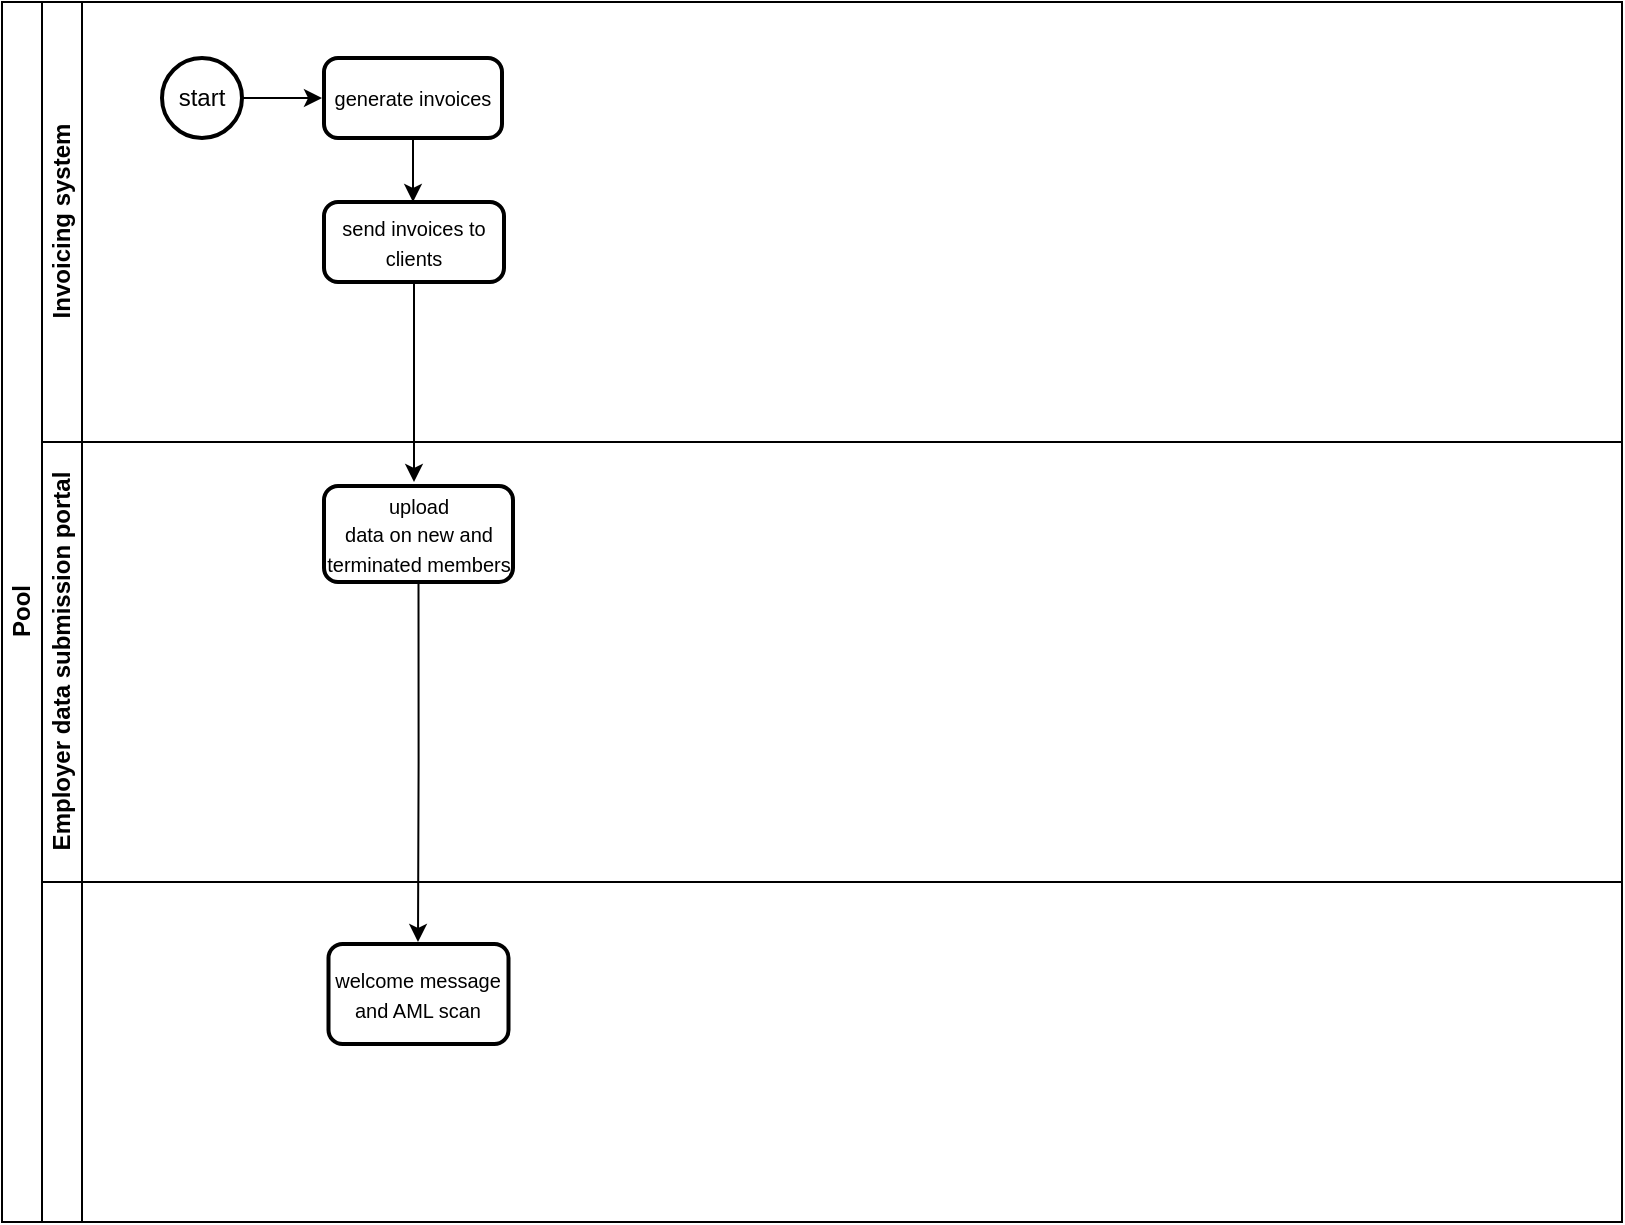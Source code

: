 <mxfile version="26.1.0">
  <diagram id="prtHgNgQTEPvFCAcTncT" name="Page-1">
    <mxGraphModel dx="1050" dy="557" grid="1" gridSize="10" guides="1" tooltips="1" connect="1" arrows="1" fold="1" page="1" pageScale="1" pageWidth="827" pageHeight="1169" math="0" shadow="0">
      <root>
        <mxCell id="0" />
        <mxCell id="1" parent="0" />
        <mxCell id="dNxyNK7c78bLwvsdeMH5-19" value="Pool" style="swimlane;html=1;childLayout=stackLayout;resizeParent=1;resizeParentMax=0;horizontal=0;startSize=20;horizontalStack=0;" parent="1" vertex="1">
          <mxGeometry x="120" y="120" width="810" height="610" as="geometry" />
        </mxCell>
        <mxCell id="dNxyNK7c78bLwvsdeMH5-20" value="Invoicing system" style="swimlane;html=1;startSize=20;horizontal=0;" parent="dNxyNK7c78bLwvsdeMH5-19" vertex="1">
          <mxGeometry x="20" width="790" height="220" as="geometry" />
        </mxCell>
        <mxCell id="t0UmOrOMIOyCs7az6NML-1" style="edgeStyle=orthogonalEdgeStyle;rounded=0;orthogonalLoop=1;jettySize=auto;html=1;" edge="1" parent="dNxyNK7c78bLwvsdeMH5-20" source="BcFGD0WW04qHaMd6meB6-10">
          <mxGeometry relative="1" as="geometry">
            <mxPoint x="185.5" y="100" as="targetPoint" />
          </mxGeometry>
        </mxCell>
        <mxCell id="BcFGD0WW04qHaMd6meB6-10" value="&lt;span style=&quot;font-family: Aptos, sans-serif;&quot; lang=&quot;EN-US&quot;&gt;&lt;font style=&quot;font-size: 10px;&quot;&gt;generate invoices&lt;/font&gt;&lt;/span&gt;" style="rounded=1;whiteSpace=wrap;html=1;absoluteArcSize=1;arcSize=14;strokeWidth=2;" parent="dNxyNK7c78bLwvsdeMH5-20" vertex="1">
          <mxGeometry x="141" y="28" width="89" height="40" as="geometry" />
        </mxCell>
        <mxCell id="BcFGD0WW04qHaMd6meB6-16" style="edgeStyle=orthogonalEdgeStyle;rounded=0;orthogonalLoop=1;jettySize=auto;html=1;exitX=1;exitY=0.5;exitDx=0;exitDy=0;exitPerimeter=0;" parent="dNxyNK7c78bLwvsdeMH5-20" source="BcFGD0WW04qHaMd6meB6-17" edge="1">
          <mxGeometry relative="1" as="geometry">
            <mxPoint x="140" y="48" as="targetPoint" />
          </mxGeometry>
        </mxCell>
        <mxCell id="BcFGD0WW04qHaMd6meB6-17" value="start" style="strokeWidth=2;html=1;shape=mxgraph.flowchart.start_2;whiteSpace=wrap;" parent="dNxyNK7c78bLwvsdeMH5-20" vertex="1">
          <mxGeometry x="60" y="28" width="40" height="40" as="geometry" />
        </mxCell>
        <mxCell id="t0UmOrOMIOyCs7az6NML-6" style="edgeStyle=orthogonalEdgeStyle;rounded=0;orthogonalLoop=1;jettySize=auto;html=1;exitX=0.5;exitY=1;exitDx=0;exitDy=0;" edge="1" parent="dNxyNK7c78bLwvsdeMH5-20" source="t0UmOrOMIOyCs7az6NML-3">
          <mxGeometry relative="1" as="geometry">
            <mxPoint x="186" y="240" as="targetPoint" />
          </mxGeometry>
        </mxCell>
        <mxCell id="t0UmOrOMIOyCs7az6NML-3" value="&lt;font style=&quot;font-size: 10px;&quot;&gt;send invoices to clients&lt;/font&gt;" style="rounded=1;whiteSpace=wrap;html=1;absoluteArcSize=1;arcSize=14;strokeWidth=2;" vertex="1" parent="dNxyNK7c78bLwvsdeMH5-20">
          <mxGeometry x="141" y="100" width="90" height="40" as="geometry" />
        </mxCell>
        <mxCell id="dNxyNK7c78bLwvsdeMH5-21" value="Employer data submission portal" style="swimlane;html=1;startSize=20;horizontal=0;" parent="dNxyNK7c78bLwvsdeMH5-19" vertex="1">
          <mxGeometry x="20" y="220" width="790" height="220" as="geometry" />
        </mxCell>
        <mxCell id="t0UmOrOMIOyCs7az6NML-7" style="edgeStyle=orthogonalEdgeStyle;rounded=0;orthogonalLoop=1;jettySize=auto;html=1;exitX=0.5;exitY=1;exitDx=0;exitDy=0;" edge="1" parent="dNxyNK7c78bLwvsdeMH5-21" source="t0UmOrOMIOyCs7az6NML-5">
          <mxGeometry relative="1" as="geometry">
            <mxPoint x="188" y="250" as="targetPoint" />
          </mxGeometry>
        </mxCell>
        <mxCell id="t0UmOrOMIOyCs7az6NML-5" value="&lt;span style=&quot;font-family: Aptos, sans-serif;&quot; lang=&quot;EN-US&quot;&gt;&lt;font style=&quot;font-size: 10px;&quot;&gt;upload&lt;br&gt;data on new and terminated members&lt;/font&gt;&lt;/span&gt;" style="rounded=1;whiteSpace=wrap;html=1;absoluteArcSize=1;arcSize=14;strokeWidth=2;" vertex="1" parent="dNxyNK7c78bLwvsdeMH5-21">
          <mxGeometry x="141" y="22" width="94.5" height="48" as="geometry" />
        </mxCell>
        <mxCell id="dNxyNK7c78bLwvsdeMH5-22" value="" style="swimlane;html=1;startSize=20;horizontal=0;" parent="dNxyNK7c78bLwvsdeMH5-19" vertex="1">
          <mxGeometry x="20" y="440" width="790" height="170" as="geometry" />
        </mxCell>
        <mxCell id="t0UmOrOMIOyCs7az6NML-10" value="&lt;font style=&quot;font-size: 10px;&quot;&gt;welcome message and AML scan&lt;/font&gt;" style="rounded=1;whiteSpace=wrap;html=1;absoluteArcSize=1;arcSize=14;strokeWidth=2;" vertex="1" parent="dNxyNK7c78bLwvsdeMH5-22">
          <mxGeometry x="143.25" y="31" width="90" height="50" as="geometry" />
        </mxCell>
      </root>
    </mxGraphModel>
  </diagram>
</mxfile>
